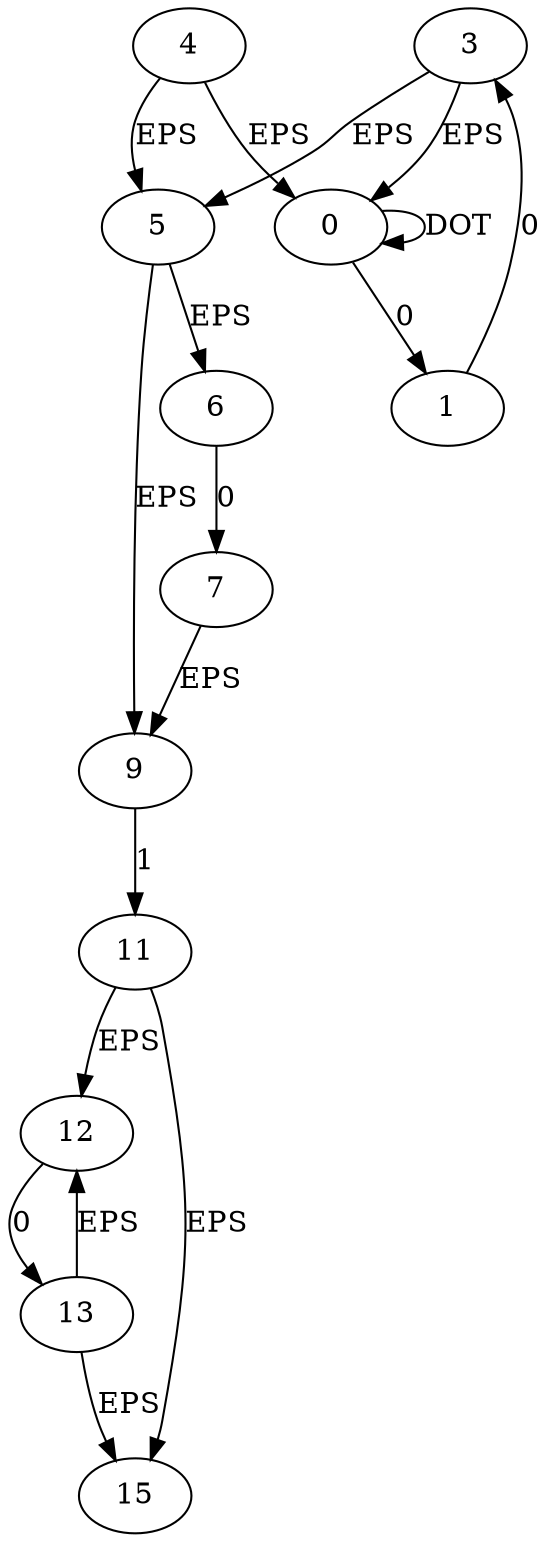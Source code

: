 digraph nfa{
12 -> 13 [label="0"];
1 -> 3 [label="0"];
11 -> 12 [label="EPS"];
11 -> 15 [label="EPS"];
0 -> 1 [label="0"];
0 -> 0 [label="DOT"];
6 -> 7 [label="0"];
7 -> 9 [label="EPS"];
9 -> 11 [label="1"];
3 -> 0 [label="EPS"];
3 -> 5 [label="EPS"];
5 -> 6 [label="EPS"];
5 -> 9 [label="EPS"];
13 -> 12 [label="EPS"];
13 -> 15 [label="EPS"];
4 -> 5 [label="EPS"];
4 -> 0 [label="EPS"];
}